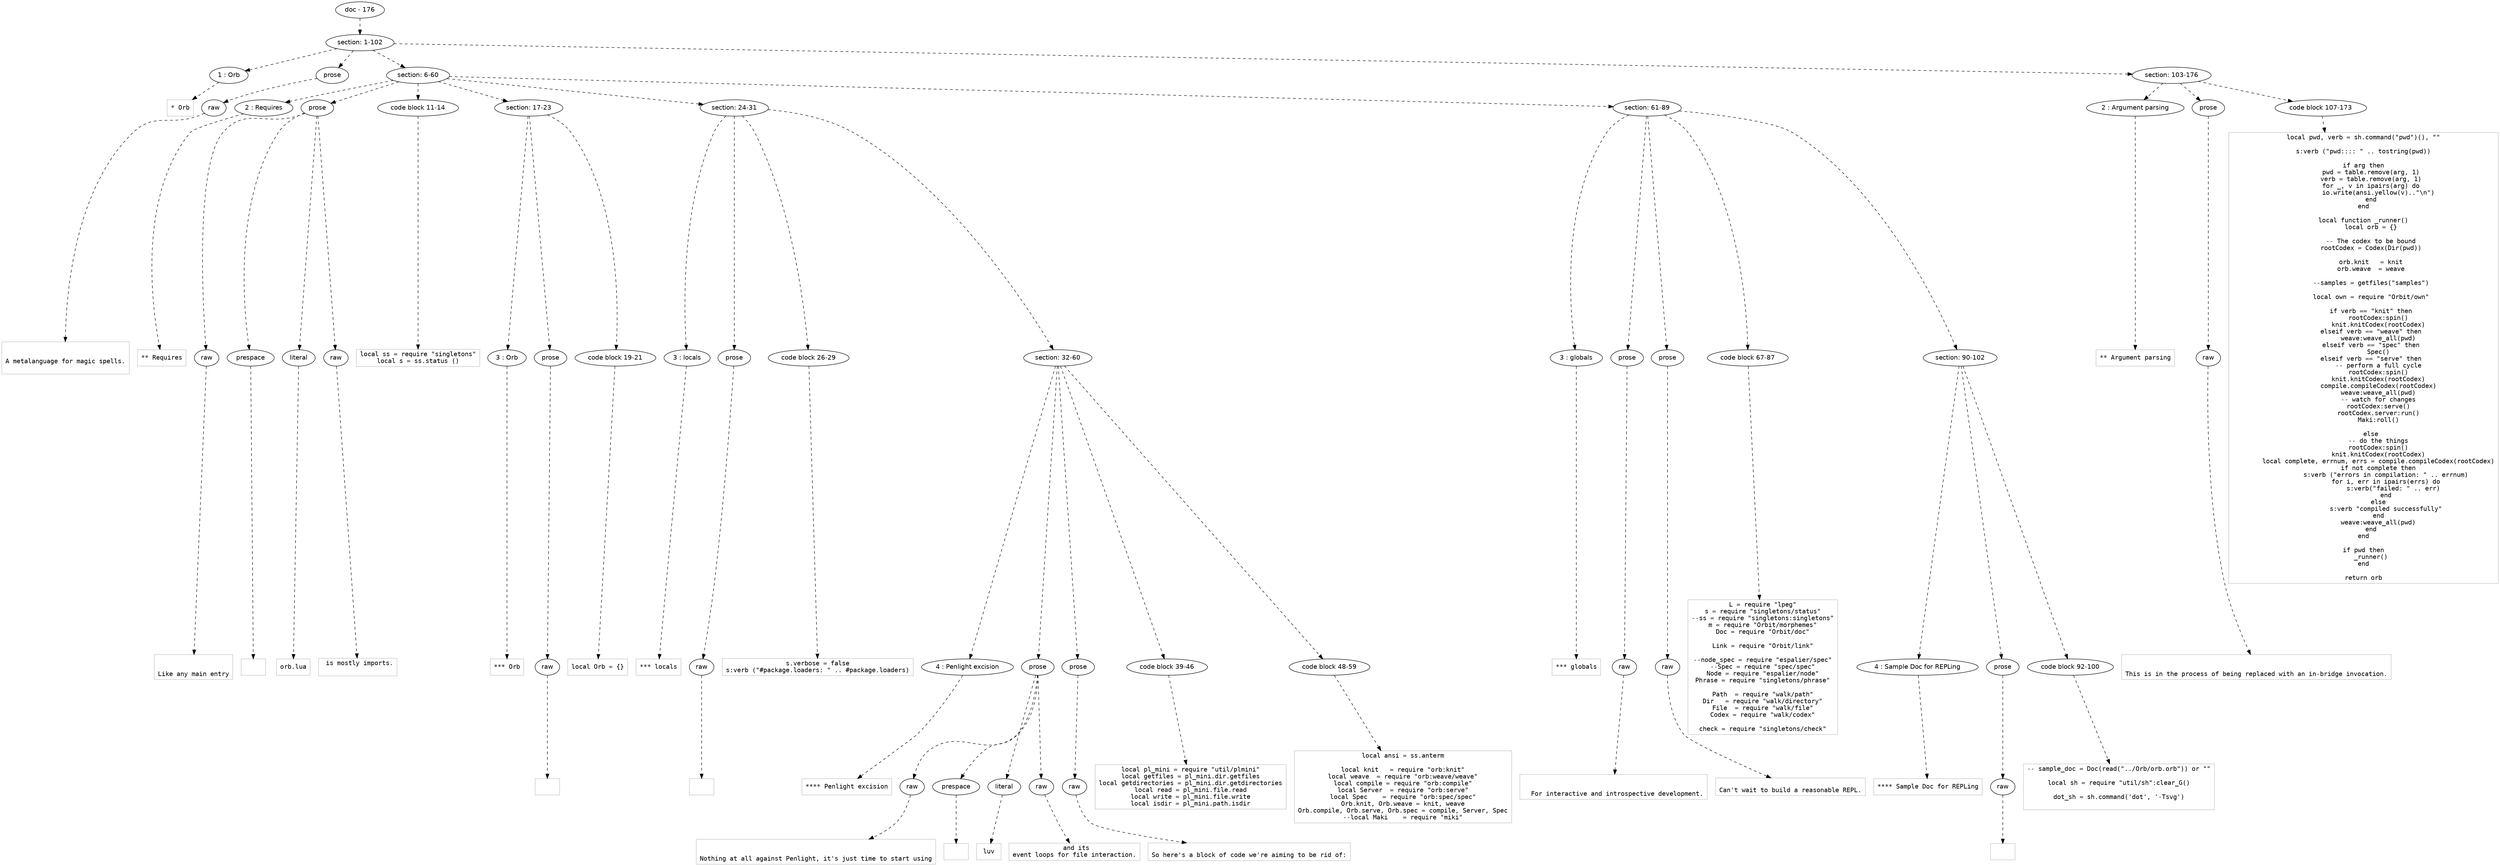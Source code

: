 digraph lpegNode {

node [fontname=Helvetica]
edge [style=dashed]

doc_0 [label="doc - 176"]


doc_0 -> { section_1}
{rank=same; section_1}

section_1 [label="section: 1-102"]


// END RANK doc_0

section_1 -> { header_2 prose_3 section_4 section_5}
{rank=same; header_2 prose_3 section_4 section_5}

header_2 [label="1 : Orb"]

prose_3 [label="prose"]

section_4 [label="section: 6-60"]

section_5 [label="section: 103-176"]


// END RANK section_1

header_2 -> leaf_6
leaf_6  [color=Gray,shape=rectangle,fontname=Inconsolata,label="* Orb"]
// END RANK header_2

prose_3 -> { raw_7}
{rank=same; raw_7}

raw_7 [label="raw"]


// END RANK prose_3

raw_7 -> leaf_8
leaf_8  [color=Gray,shape=rectangle,fontname=Inconsolata,label="

A metalanguage for magic spells.

"]
// END RANK raw_7

section_4 -> { header_9 prose_10 codeblock_11 section_12 section_13 section_14}
{rank=same; header_9 prose_10 codeblock_11 section_12 section_13 section_14}

header_9 [label="2 : Requires"]

prose_10 [label="prose"]

codeblock_11 [label="code block 11-14"]

section_12 [label="section: 17-23"]

section_13 [label="section: 24-31"]

section_14 [label="section: 61-89"]


// END RANK section_4

header_9 -> leaf_15
leaf_15  [color=Gray,shape=rectangle,fontname=Inconsolata,label="** Requires"]
// END RANK header_9

prose_10 -> { raw_16 prespace_17 literal_18 raw_19}
{rank=same; raw_16 prespace_17 literal_18 raw_19}

raw_16 [label="raw"]

prespace_17 [label="prespace"]

literal_18 [label="literal"]

raw_19 [label="raw"]


// END RANK prose_10

raw_16 -> leaf_20
leaf_20  [color=Gray,shape=rectangle,fontname=Inconsolata,label="

Like any main entry"]
// END RANK raw_16

prespace_17 -> leaf_21
leaf_21  [color=Gray,shape=rectangle,fontname=Inconsolata,label=" "]
// END RANK prespace_17

literal_18 -> leaf_22
leaf_22  [color=Gray,shape=rectangle,fontname=Inconsolata,label="orb.lua"]
// END RANK literal_18

raw_19 -> leaf_23
leaf_23  [color=Gray,shape=rectangle,fontname=Inconsolata,label=" is mostly imports.

"]
// END RANK raw_19

codeblock_11 -> leaf_24
leaf_24  [color=Gray,shape=rectangle,fontname=Inconsolata,label="local ss = require \"singletons\"
local s = ss.status ()"]
// END RANK codeblock_11

section_12 -> { header_25 prose_26 codeblock_27}
{rank=same; header_25 prose_26 codeblock_27}

header_25 [label="3 : Orb"]

prose_26 [label="prose"]

codeblock_27 [label="code block 19-21"]


// END RANK section_12

header_25 -> leaf_28
leaf_28  [color=Gray,shape=rectangle,fontname=Inconsolata,label="*** Orb"]
// END RANK header_25

prose_26 -> { raw_29}
{rank=same; raw_29}

raw_29 [label="raw"]


// END RANK prose_26

raw_29 -> leaf_30
leaf_30  [color=Gray,shape=rectangle,fontname=Inconsolata,label="
"]
// END RANK raw_29

codeblock_27 -> leaf_31
leaf_31  [color=Gray,shape=rectangle,fontname=Inconsolata,label="local Orb = {}"]
// END RANK codeblock_27

section_13 -> { header_32 prose_33 codeblock_34 section_35}
{rank=same; header_32 prose_33 codeblock_34 section_35}

header_32 [label="3 : locals"]

prose_33 [label="prose"]

codeblock_34 [label="code block 26-29"]

section_35 [label="section: 32-60"]


// END RANK section_13

header_32 -> leaf_36
leaf_36  [color=Gray,shape=rectangle,fontname=Inconsolata,label="*** locals"]
// END RANK header_32

prose_33 -> { raw_37}
{rank=same; raw_37}

raw_37 [label="raw"]


// END RANK prose_33

raw_37 -> leaf_38
leaf_38  [color=Gray,shape=rectangle,fontname=Inconsolata,label="
"]
// END RANK raw_37

codeblock_34 -> leaf_39
leaf_39  [color=Gray,shape=rectangle,fontname=Inconsolata,label="s.verbose = false
s:verb (\"#package.loaders: \" .. #package.loaders)"]
// END RANK codeblock_34

section_35 -> { header_40 prose_41 prose_42 codeblock_43 codeblock_44}
{rank=same; header_40 prose_41 prose_42 codeblock_43 codeblock_44}

header_40 [label="4 : Penlight excision"]

prose_41 [label="prose"]

prose_42 [label="prose"]

codeblock_43 [label="code block 39-46"]

codeblock_44 [label="code block 48-59"]


// END RANK section_35

header_40 -> leaf_45
leaf_45  [color=Gray,shape=rectangle,fontname=Inconsolata,label="**** Penlight excision"]
// END RANK header_40

prose_41 -> { raw_46 prespace_47 literal_48 raw_49}
{rank=same; raw_46 prespace_47 literal_48 raw_49}

raw_46 [label="raw"]

prespace_47 [label="prespace"]

literal_48 [label="literal"]

raw_49 [label="raw"]


// END RANK prose_41

raw_46 -> leaf_50
leaf_50  [color=Gray,shape=rectangle,fontname=Inconsolata,label="

Nothing at all against Penlight, it's just time to start using"]
// END RANK raw_46

prespace_47 -> leaf_51
leaf_51  [color=Gray,shape=rectangle,fontname=Inconsolata,label=" "]
// END RANK prespace_47

literal_48 -> leaf_52
leaf_52  [color=Gray,shape=rectangle,fontname=Inconsolata,label="luv"]
// END RANK literal_48

raw_49 -> leaf_53
leaf_53  [color=Gray,shape=rectangle,fontname=Inconsolata,label=" and its
event loops for file interaction.
"]
// END RANK raw_49

prose_42 -> { raw_54}
{rank=same; raw_54}

raw_54 [label="raw"]


// END RANK prose_42

raw_54 -> leaf_55
leaf_55  [color=Gray,shape=rectangle,fontname=Inconsolata,label="
So here's a block of code we're aiming to be rid of:
"]
// END RANK raw_54

codeblock_43 -> leaf_56
leaf_56  [color=Gray,shape=rectangle,fontname=Inconsolata,label="local pl_mini = require \"util/plmini\"
local getfiles = pl_mini.dir.getfiles
local getdirectories = pl_mini.dir.getdirectories
local read = pl_mini.file.read
local write = pl_mini.file.write
local isdir = pl_mini.path.isdir"]
// END RANK codeblock_43

codeblock_44 -> leaf_57
leaf_57  [color=Gray,shape=rectangle,fontname=Inconsolata,label="local ansi = ss.anterm

local knit   = require \"orb:knit\"
local weave  = require \"orb:weave/weave\"
local compile = require \"orb:compile\"
local Server  = require \"orb:serve\"
local Spec    = require \"orb:spec/spec\"
Orb.knit, Orb.weave = knit, weave
Orb.compile, Orb.serve, Orb.spec = compile, Server, Spec
--local Maki    = require \"miki\""]
// END RANK codeblock_44

section_14 -> { header_58 prose_59 prose_60 codeblock_61 section_62}
{rank=same; header_58 prose_59 prose_60 codeblock_61 section_62}

header_58 [label="3 : globals"]

prose_59 [label="prose"]

prose_60 [label="prose"]

codeblock_61 [label="code block 67-87"]

section_62 [label="section: 90-102"]


// END RANK section_14

header_58 -> leaf_63
leaf_63  [color=Gray,shape=rectangle,fontname=Inconsolata,label="*** globals"]
// END RANK header_58

prose_59 -> { raw_64}
{rank=same; raw_64}

raw_64 [label="raw"]


// END RANK prose_59

raw_64 -> leaf_65
leaf_65  [color=Gray,shape=rectangle,fontname=Inconsolata,label="

  For interactive and introspective development.
"]
// END RANK raw_64

prose_60 -> { raw_66}
{rank=same; raw_66}

raw_66 [label="raw"]


// END RANK prose_60

raw_66 -> leaf_67
leaf_67  [color=Gray,shape=rectangle,fontname=Inconsolata,label="
Can't wait to build a reasonable REPL.
"]
// END RANK raw_66

codeblock_61 -> leaf_68
leaf_68  [color=Gray,shape=rectangle,fontname=Inconsolata,label="L = require \"lpeg\"
s = require \"singletons/status\"
--ss = require \"singletons:singletons\"
m = require \"Orbit/morphemes\"
Doc = require \"Orbit/doc\"

Link = require \"Orbit/link\"

--node_spec = require \"espalier/spec\"
--Spec = require \"spec/spec\"
Node = require \"espalier/node\"
Phrase = require \"singletons/phrase\"

Path  = require \"walk/path\"
Dir   = require \"walk/directory\"
File  = require \"walk/file\"
Codex = require \"walk/codex\"

check = require \"singletons/check\""]
// END RANK codeblock_61

section_62 -> { header_69 prose_70 codeblock_71}
{rank=same; header_69 prose_70 codeblock_71}

header_69 [label="4 : Sample Doc for REPLing"]

prose_70 [label="prose"]

codeblock_71 [label="code block 92-100"]


// END RANK section_62

header_69 -> leaf_72
leaf_72  [color=Gray,shape=rectangle,fontname=Inconsolata,label="**** Sample Doc for REPLing"]
// END RANK header_69

prose_70 -> { raw_73}
{rank=same; raw_73}

raw_73 [label="raw"]


// END RANK prose_70

raw_73 -> leaf_74
leaf_74  [color=Gray,shape=rectangle,fontname=Inconsolata,label="
"]
// END RANK raw_73

codeblock_71 -> leaf_75
leaf_75  [color=Gray,shape=rectangle,fontname=Inconsolata,label="-- sample_doc = Doc(read(\"../Orb/orb.orb\")) or \"\"

local sh = require \"util/sh\":clear_G()

dot_sh = sh.command('dot', '-Tsvg')

"]
// END RANK codeblock_71

section_5 -> { header_76 prose_77 codeblock_78}
{rank=same; header_76 prose_77 codeblock_78}

header_76 [label="2 : Argument parsing"]

prose_77 [label="prose"]

codeblock_78 [label="code block 107-173"]


// END RANK section_5

header_76 -> leaf_79
leaf_79  [color=Gray,shape=rectangle,fontname=Inconsolata,label="** Argument parsing"]
// END RANK header_76

prose_77 -> { raw_80}
{rank=same; raw_80}

raw_80 [label="raw"]


// END RANK prose_77

raw_80 -> leaf_81
leaf_81  [color=Gray,shape=rectangle,fontname=Inconsolata,label="

This is in the process of being replaced with an in-bridge invocation.
"]
// END RANK raw_80

codeblock_78 -> leaf_82
leaf_82  [color=Gray,shape=rectangle,fontname=Inconsolata,label="local pwd, verb = sh.command(\"pwd\")(), \"\"

s:verb (\"pwd:::: \" .. tostring(pwd))

if arg then
    pwd = table.remove(arg, 1)
    verb = table.remove(arg, 1)
    for _, v in ipairs(arg) do
        io.write(ansi.yellow(v)..\"\\n\")
    end
end

local function _runner()
    local orb = {}

    -- The codex to be bound
    rootCodex = Codex(Dir(pwd))

    orb.knit   = knit
    orb.weave  = weave

    --samples = getfiles(\"samples\")

    local own = require \"Orbit/own\"

    if verb == \"knit\" then
        rootCodex:spin()
        knit.knitCodex(rootCodex)
    elseif verb == \"weave\" then
        weave:weave_all(pwd)
    elseif verb == \"spec\" then
        Spec()
    elseif verb == \"serve\" then
        -- perform a full cycle
        rootCodex:spin()
        knit.knitCodex(rootCodex)
        compile.compileCodex(rootCodex)
        weave:weave_all(pwd)
        -- watch for changes
        rootCodex:serve()
        rootCodex.server:run()
        Maki:roll()

    else
        -- do the things
        rootCodex:spin()
        knit.knitCodex(rootCodex)
        local complete, errnum, errs = compile.compileCodex(rootCodex)
        if not complete then
            s:verb (\"errors in compilation: \" .. errnum)
            for i, err in ipairs(errs) do
                s:verb(\"failed: \" .. err)
            end
        else
            s:verb \"compiled successfully\"
        end
        weave:weave_all(pwd)
    end
end

if pwd then
    _runner()
end

return orb"]
// END RANK codeblock_78


}
